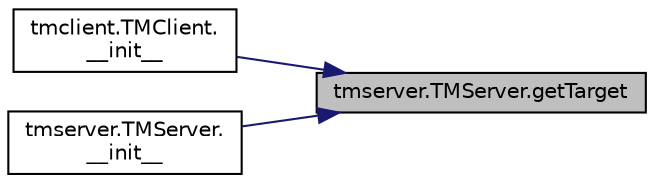 digraph "tmserver.TMServer.getTarget"
{
 // LATEX_PDF_SIZE
  edge [fontname="Helvetica",fontsize="10",labelfontname="Helvetica",labelfontsize="10"];
  node [fontname="Helvetica",fontsize="10",shape=record];
  rankdir="RL";
  Node1 [label="tmserver.TMServer.getTarget",height=0.2,width=0.4,color="black", fillcolor="grey75", style="filled", fontcolor="black",tooltip=" "];
  Node1 -> Node2 [dir="back",color="midnightblue",fontsize="10",style="solid",fontname="Helvetica"];
  Node2 [label="tmclient.TMClient.\l__init__",height=0.2,width=0.4,color="black", fillcolor="white", style="filled",URL="$classtmclient_1_1TMClient.html#a2be43ead01d39949747251d84f796319",tooltip=" "];
  Node1 -> Node3 [dir="back",color="midnightblue",fontsize="10",style="solid",fontname="Helvetica"];
  Node3 [label="tmserver.TMServer.\l__init__",height=0.2,width=0.4,color="black", fillcolor="white", style="filled",URL="$classtmserver_1_1TMServer.html#ad776ecdbd12903199f91c141f8a120c8",tooltip=" "];
}
